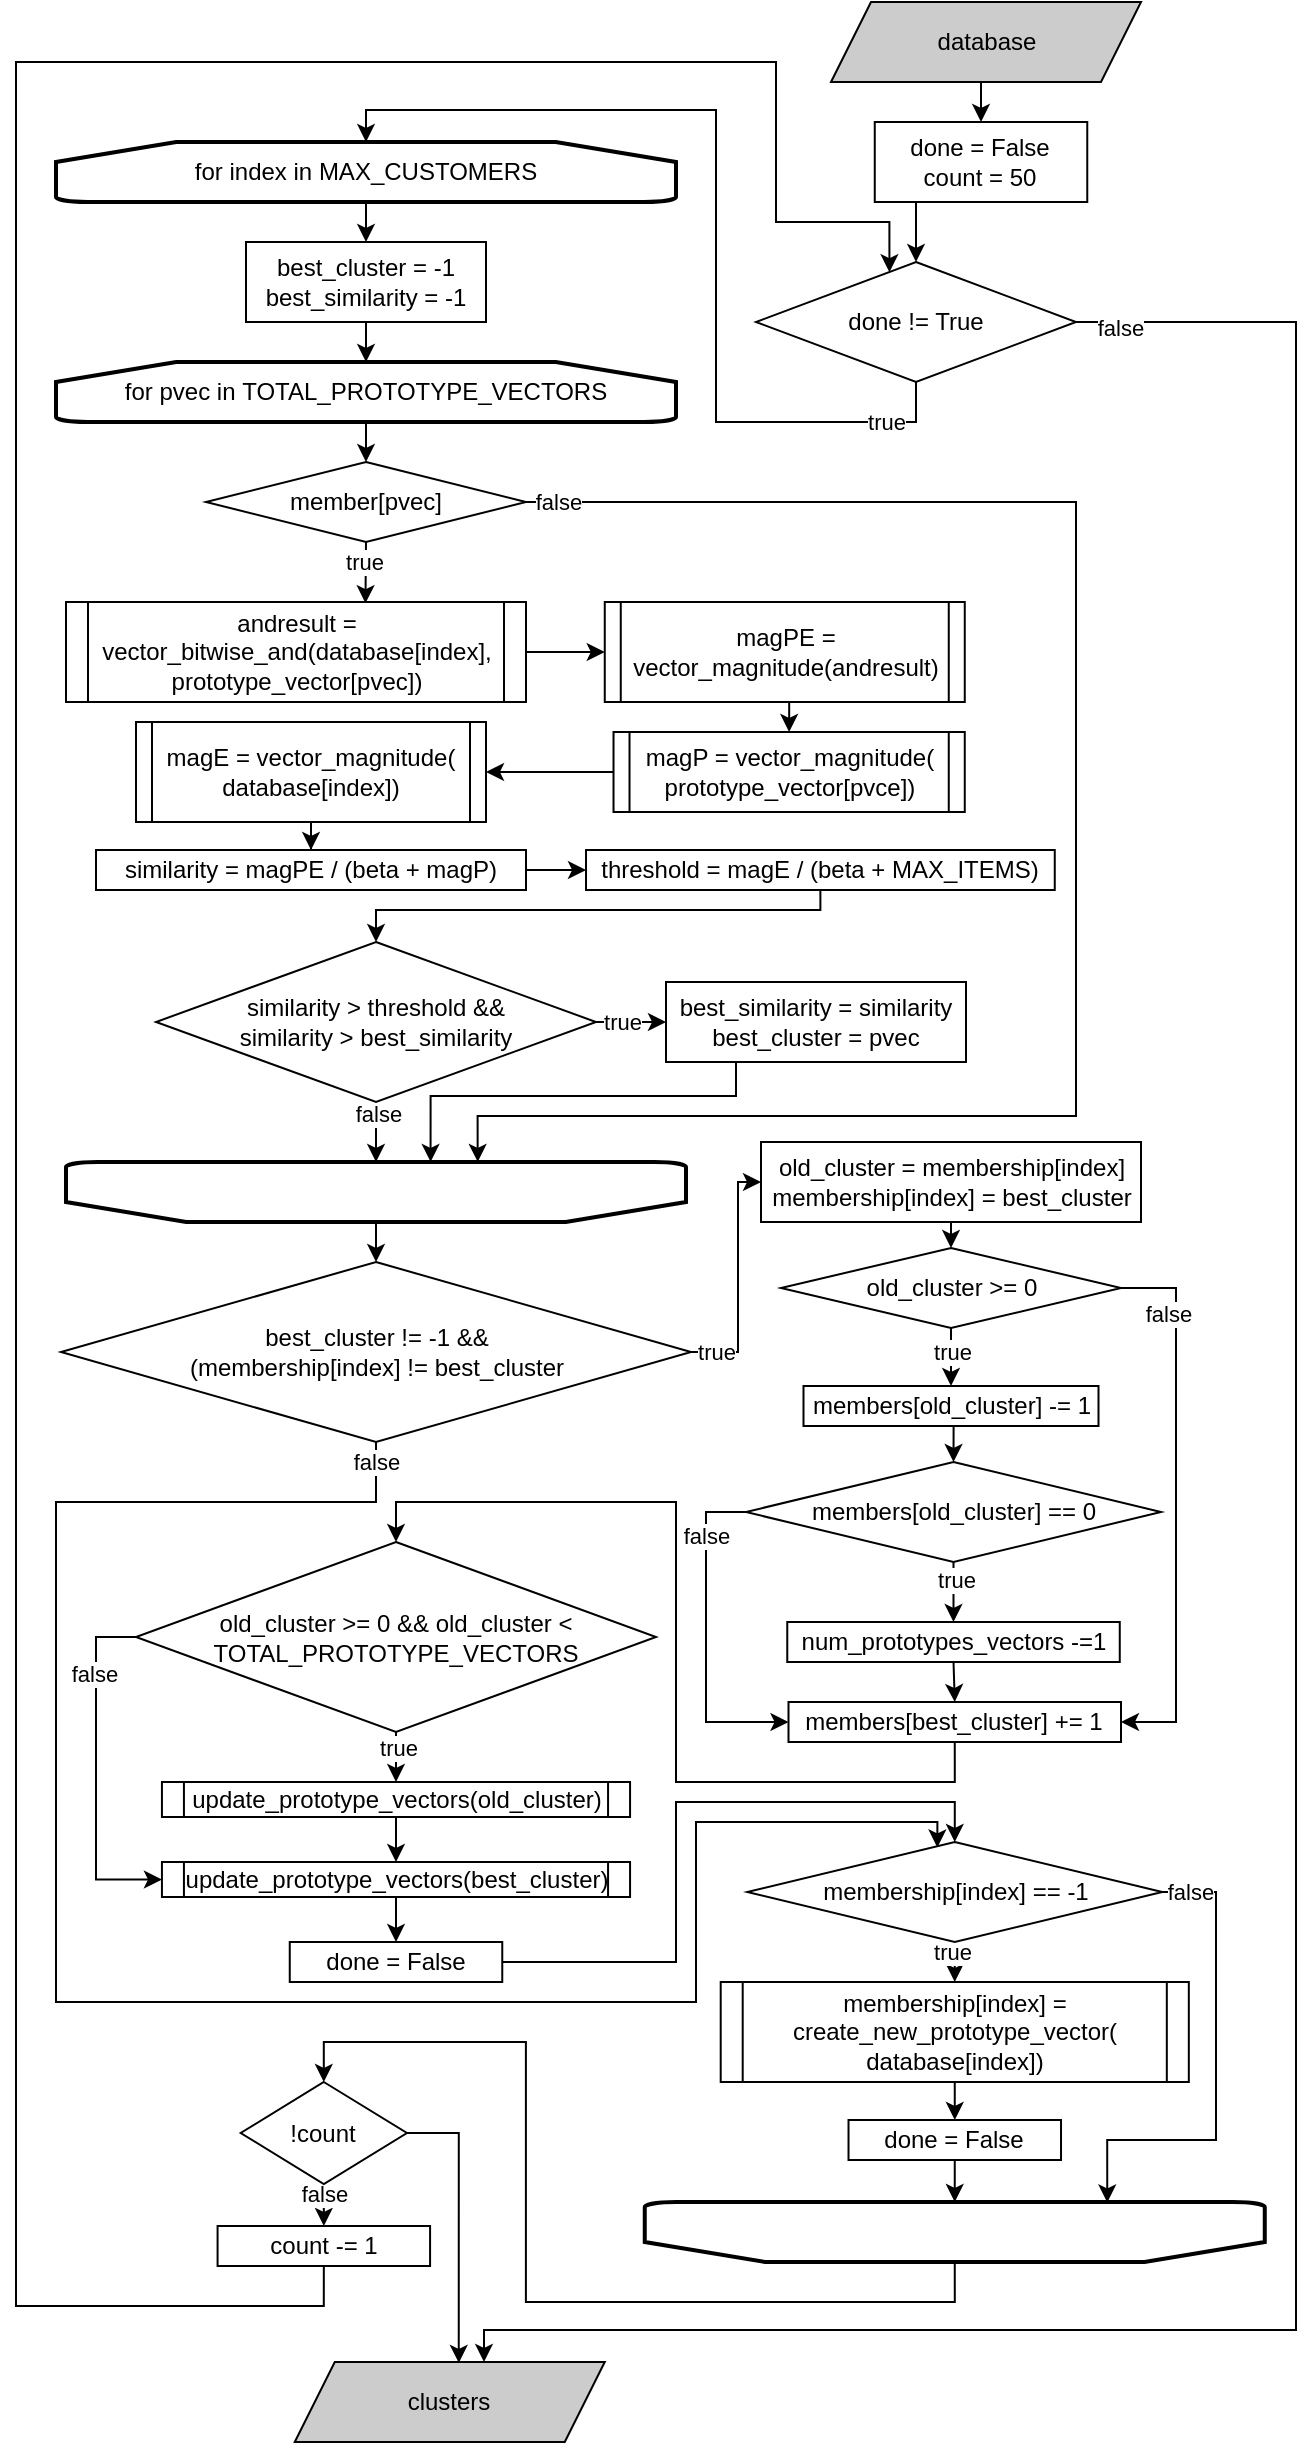 <mxfile version="21.6.8" type="device">
  <diagram name="Страница — 1" id="kOGbBmA83Q_QIq49ksim">
    <mxGraphModel dx="2571" dy="1382" grid="1" gridSize="10" guides="1" tooltips="1" connect="1" arrows="1" fold="1" page="1" pageScale="1" pageWidth="827" pageHeight="1169" math="0" shadow="0">
      <root>
        <mxCell id="0" />
        <mxCell id="1" parent="0" />
        <mxCell id="YfNPakMg3s6-Zlxz7jPw-3" style="edgeStyle=orthogonalEdgeStyle;rounded=0;orthogonalLoop=1;jettySize=auto;html=1;exitX=0.5;exitY=1;exitDx=0;exitDy=0;entryX=0.5;entryY=0;entryDx=0;entryDy=0;" edge="1" parent="1" source="YfNPakMg3s6-Zlxz7jPw-101" target="YfNPakMg3s6-Zlxz7jPw-2">
          <mxGeometry relative="1" as="geometry">
            <mxPoint x="600" y="200" as="sourcePoint" />
            <Array as="points">
              <mxPoint x="600" y="210" />
            </Array>
          </mxGeometry>
        </mxCell>
        <mxCell id="YfNPakMg3s6-Zlxz7jPw-4" style="edgeStyle=orthogonalEdgeStyle;rounded=0;orthogonalLoop=1;jettySize=auto;html=1;exitX=1;exitY=0.5;exitDx=0;exitDy=0;entryX=0.607;entryY=-0.001;entryDx=0;entryDy=0;entryPerimeter=0;" edge="1" parent="1" source="YfNPakMg3s6-Zlxz7jPw-2" target="YfNPakMg3s6-Zlxz7jPw-54">
          <mxGeometry relative="1" as="geometry">
            <mxPoint x="790" y="1291.25" as="targetPoint" />
            <Array as="points">
              <mxPoint x="790" y="270" />
              <mxPoint x="790" y="1274" />
              <mxPoint x="384" y="1274" />
              <mxPoint x="384" y="1290" />
            </Array>
          </mxGeometry>
        </mxCell>
        <mxCell id="YfNPakMg3s6-Zlxz7jPw-5" value="false" style="edgeLabel;html=1;align=center;verticalAlign=middle;resizable=0;points=[];" vertex="1" connectable="0" parent="YfNPakMg3s6-Zlxz7jPw-4">
          <mxGeometry x="-0.731" relative="1" as="geometry">
            <mxPoint x="-88" y="-94" as="offset" />
          </mxGeometry>
        </mxCell>
        <mxCell id="YfNPakMg3s6-Zlxz7jPw-6" style="edgeStyle=orthogonalEdgeStyle;rounded=0;orthogonalLoop=1;jettySize=auto;html=1;exitX=0.5;exitY=1;exitDx=0;exitDy=0;entryX=0.5;entryY=0;entryDx=0;entryDy=0;entryPerimeter=0;" edge="1" parent="1" source="YfNPakMg3s6-Zlxz7jPw-2" target="YfNPakMg3s6-Zlxz7jPw-8">
          <mxGeometry relative="1" as="geometry">
            <mxPoint x="325.241" y="190" as="targetPoint" />
            <Array as="points">
              <mxPoint x="600" y="320" />
              <mxPoint x="500" y="320" />
              <mxPoint x="500" y="164" />
              <mxPoint x="325" y="164" />
            </Array>
          </mxGeometry>
        </mxCell>
        <mxCell id="YfNPakMg3s6-Zlxz7jPw-16" value="true" style="edgeLabel;html=1;align=center;verticalAlign=middle;resizable=0;points=[];" vertex="1" connectable="0" parent="YfNPakMg3s6-Zlxz7jPw-6">
          <mxGeometry x="-0.414" relative="1" as="geometry">
            <mxPoint x="85" y="17" as="offset" />
          </mxGeometry>
        </mxCell>
        <mxCell id="YfNPakMg3s6-Zlxz7jPw-2" value="done != True" style="rhombus;whiteSpace=wrap;html=1;" vertex="1" parent="1">
          <mxGeometry x="520" y="240" width="160" height="60" as="geometry" />
        </mxCell>
        <mxCell id="YfNPakMg3s6-Zlxz7jPw-11" style="edgeStyle=orthogonalEdgeStyle;rounded=0;orthogonalLoop=1;jettySize=auto;html=1;exitX=0.5;exitY=1;exitDx=0;exitDy=0;exitPerimeter=0;entryX=0.5;entryY=0;entryDx=0;entryDy=0;" edge="1" parent="1" source="YfNPakMg3s6-Zlxz7jPw-8" target="YfNPakMg3s6-Zlxz7jPw-10">
          <mxGeometry relative="1" as="geometry" />
        </mxCell>
        <mxCell id="YfNPakMg3s6-Zlxz7jPw-8" value="for index in MAX_CUSTOMERS" style="strokeWidth=2;html=1;shape=mxgraph.flowchart.loop_limit;whiteSpace=wrap;" vertex="1" parent="1">
          <mxGeometry x="170" y="180" width="310" height="30" as="geometry" />
        </mxCell>
        <mxCell id="YfNPakMg3s6-Zlxz7jPw-48" style="edgeStyle=orthogonalEdgeStyle;rounded=0;orthogonalLoop=1;jettySize=auto;html=1;exitX=0.5;exitY=0;exitDx=0;exitDy=0;exitPerimeter=0;entryX=0.5;entryY=0;entryDx=0;entryDy=0;" edge="1" parent="1" source="YfNPakMg3s6-Zlxz7jPw-9" target="YfNPakMg3s6-Zlxz7jPw-47">
          <mxGeometry relative="1" as="geometry" />
        </mxCell>
        <mxCell id="YfNPakMg3s6-Zlxz7jPw-9" value="" style="strokeWidth=2;html=1;shape=mxgraph.flowchart.loop_limit;whiteSpace=wrap;rotation=-180;" vertex="1" parent="1">
          <mxGeometry x="175" y="690" width="310" height="30" as="geometry" />
        </mxCell>
        <mxCell id="YfNPakMg3s6-Zlxz7jPw-13" style="edgeStyle=orthogonalEdgeStyle;rounded=0;orthogonalLoop=1;jettySize=auto;html=1;exitX=0.5;exitY=1;exitDx=0;exitDy=0;entryX=0.5;entryY=0;entryDx=0;entryDy=0;entryPerimeter=0;" edge="1" parent="1" source="YfNPakMg3s6-Zlxz7jPw-10" target="YfNPakMg3s6-Zlxz7jPw-12">
          <mxGeometry relative="1" as="geometry" />
        </mxCell>
        <mxCell id="YfNPakMg3s6-Zlxz7jPw-10" value="best_cluster = -1&lt;br&gt;best_similarity = -1" style="rounded=0;whiteSpace=wrap;html=1;" vertex="1" parent="1">
          <mxGeometry x="265" y="230" width="120" height="40" as="geometry" />
        </mxCell>
        <mxCell id="YfNPakMg3s6-Zlxz7jPw-17" style="edgeStyle=orthogonalEdgeStyle;rounded=0;orthogonalLoop=1;jettySize=auto;html=1;exitX=0.5;exitY=1;exitDx=0;exitDy=0;exitPerimeter=0;entryX=0.5;entryY=0;entryDx=0;entryDy=0;" edge="1" parent="1" source="YfNPakMg3s6-Zlxz7jPw-12" target="YfNPakMg3s6-Zlxz7jPw-14">
          <mxGeometry relative="1" as="geometry" />
        </mxCell>
        <mxCell id="YfNPakMg3s6-Zlxz7jPw-12" value="for&amp;nbsp;pvec&lt;span style=&quot;background-color: initial;&quot;&gt;&amp;nbsp;in&amp;nbsp;TOTAL_PROTOTYPE_VECTORS&lt;/span&gt;" style="strokeWidth=2;html=1;shape=mxgraph.flowchart.loop_limit;whiteSpace=wrap;" vertex="1" parent="1">
          <mxGeometry x="170" y="290" width="310" height="30" as="geometry" />
        </mxCell>
        <mxCell id="YfNPakMg3s6-Zlxz7jPw-20" style="edgeStyle=orthogonalEdgeStyle;rounded=0;orthogonalLoop=1;jettySize=auto;html=1;exitX=0.5;exitY=1;exitDx=0;exitDy=0;entryX=0.651;entryY=0.012;entryDx=0;entryDy=0;entryPerimeter=0;" edge="1" parent="1" source="YfNPakMg3s6-Zlxz7jPw-14" target="YfNPakMg3s6-Zlxz7jPw-18">
          <mxGeometry relative="1" as="geometry">
            <mxPoint x="490" y="420" as="targetPoint" />
          </mxGeometry>
        </mxCell>
        <mxCell id="YfNPakMg3s6-Zlxz7jPw-21" value="true" style="edgeLabel;html=1;align=center;verticalAlign=middle;resizable=0;points=[];" vertex="1" connectable="0" parent="YfNPakMg3s6-Zlxz7jPw-20">
          <mxGeometry x="-0.391" y="-1" relative="1" as="geometry">
            <mxPoint as="offset" />
          </mxGeometry>
        </mxCell>
        <mxCell id="YfNPakMg3s6-Zlxz7jPw-22" style="edgeStyle=orthogonalEdgeStyle;rounded=0;orthogonalLoop=1;jettySize=auto;html=1;exitX=1;exitY=0.5;exitDx=0;exitDy=0;entryX=0.336;entryY=1.002;entryDx=0;entryDy=0;entryPerimeter=0;" edge="1" parent="1" source="YfNPakMg3s6-Zlxz7jPw-14" target="YfNPakMg3s6-Zlxz7jPw-9">
          <mxGeometry relative="1" as="geometry">
            <mxPoint x="700" y="480" as="targetPoint" />
            <Array as="points">
              <mxPoint x="680" y="360" />
              <mxPoint x="680" y="667" />
              <mxPoint x="381" y="667" />
            </Array>
          </mxGeometry>
        </mxCell>
        <mxCell id="YfNPakMg3s6-Zlxz7jPw-23" value="false" style="edgeLabel;html=1;align=center;verticalAlign=middle;resizable=0;points=[];" vertex="1" connectable="0" parent="YfNPakMg3s6-Zlxz7jPw-22">
          <mxGeometry x="-0.859" relative="1" as="geometry">
            <mxPoint x="-48" as="offset" />
          </mxGeometry>
        </mxCell>
        <mxCell id="YfNPakMg3s6-Zlxz7jPw-14" value="member[pvec]" style="rhombus;whiteSpace=wrap;html=1;" vertex="1" parent="1">
          <mxGeometry x="245" y="340" width="160" height="40" as="geometry" />
        </mxCell>
        <mxCell id="YfNPakMg3s6-Zlxz7jPw-30" style="edgeStyle=orthogonalEdgeStyle;rounded=0;orthogonalLoop=1;jettySize=auto;html=1;exitX=1;exitY=0.5;exitDx=0;exitDy=0;entryX=0;entryY=0.5;entryDx=0;entryDy=0;" edge="1" parent="1" source="YfNPakMg3s6-Zlxz7jPw-18" target="YfNPakMg3s6-Zlxz7jPw-25">
          <mxGeometry relative="1" as="geometry" />
        </mxCell>
        <mxCell id="YfNPakMg3s6-Zlxz7jPw-18" value="andresult = vector_bitwise_and(database[index], prototype_vector[pvec])" style="shape=process;whiteSpace=wrap;html=1;backgroundOutline=1;size=0.046;" vertex="1" parent="1">
          <mxGeometry x="175" y="410" width="230" height="50" as="geometry" />
        </mxCell>
        <mxCell id="YfNPakMg3s6-Zlxz7jPw-31" style="edgeStyle=orthogonalEdgeStyle;rounded=0;orthogonalLoop=1;jettySize=auto;html=1;exitX=0.5;exitY=1;exitDx=0;exitDy=0;entryX=0.5;entryY=0;entryDx=0;entryDy=0;" edge="1" parent="1" source="YfNPakMg3s6-Zlxz7jPw-25" target="YfNPakMg3s6-Zlxz7jPw-26">
          <mxGeometry relative="1" as="geometry" />
        </mxCell>
        <mxCell id="YfNPakMg3s6-Zlxz7jPw-25" value="magPE = vector_magnitude(andresult)" style="shape=process;whiteSpace=wrap;html=1;backgroundOutline=1;size=0.046;" vertex="1" parent="1">
          <mxGeometry x="444.38" y="410" width="180" height="50" as="geometry" />
        </mxCell>
        <mxCell id="YfNPakMg3s6-Zlxz7jPw-43" style="edgeStyle=orthogonalEdgeStyle;rounded=0;orthogonalLoop=1;jettySize=auto;html=1;exitX=0;exitY=0.5;exitDx=0;exitDy=0;entryX=1;entryY=0.5;entryDx=0;entryDy=0;" edge="1" parent="1" source="YfNPakMg3s6-Zlxz7jPw-26" target="YfNPakMg3s6-Zlxz7jPw-27">
          <mxGeometry relative="1" as="geometry" />
        </mxCell>
        <mxCell id="YfNPakMg3s6-Zlxz7jPw-26" value="magP = vector_magnitude(&lt;br&gt;prototype_vector[pvce])" style="shape=process;whiteSpace=wrap;html=1;backgroundOutline=1;size=0.046;" vertex="1" parent="1">
          <mxGeometry x="448.76" y="475" width="175.62" height="40" as="geometry" />
        </mxCell>
        <mxCell id="YfNPakMg3s6-Zlxz7jPw-33" style="edgeStyle=orthogonalEdgeStyle;rounded=0;orthogonalLoop=1;jettySize=auto;html=1;exitX=0.5;exitY=1;exitDx=0;exitDy=0;" edge="1" parent="1" source="YfNPakMg3s6-Zlxz7jPw-27" target="YfNPakMg3s6-Zlxz7jPw-28">
          <mxGeometry relative="1" as="geometry" />
        </mxCell>
        <mxCell id="YfNPakMg3s6-Zlxz7jPw-27" value="magE = vector_magnitude(&lt;br&gt;database[index])" style="shape=process;whiteSpace=wrap;html=1;backgroundOutline=1;size=0.046;" vertex="1" parent="1">
          <mxGeometry x="210" y="470" width="175" height="50" as="geometry" />
        </mxCell>
        <mxCell id="YfNPakMg3s6-Zlxz7jPw-44" style="edgeStyle=orthogonalEdgeStyle;rounded=0;orthogonalLoop=1;jettySize=auto;html=1;exitX=1;exitY=0.5;exitDx=0;exitDy=0;entryX=0;entryY=0.5;entryDx=0;entryDy=0;" edge="1" parent="1" source="YfNPakMg3s6-Zlxz7jPw-28" target="YfNPakMg3s6-Zlxz7jPw-29">
          <mxGeometry relative="1" as="geometry" />
        </mxCell>
        <mxCell id="YfNPakMg3s6-Zlxz7jPw-28" value="similarity = magPE / (beta + magP)" style="rounded=0;whiteSpace=wrap;html=1;" vertex="1" parent="1">
          <mxGeometry x="190" y="534" width="215" height="20" as="geometry" />
        </mxCell>
        <mxCell id="YfNPakMg3s6-Zlxz7jPw-36" style="edgeStyle=orthogonalEdgeStyle;rounded=0;orthogonalLoop=1;jettySize=auto;html=1;exitX=0.5;exitY=1;exitDx=0;exitDy=0;entryX=0.5;entryY=0;entryDx=0;entryDy=0;" edge="1" parent="1" source="YfNPakMg3s6-Zlxz7jPw-29" target="YfNPakMg3s6-Zlxz7jPw-35">
          <mxGeometry relative="1" as="geometry">
            <Array as="points">
              <mxPoint x="552" y="564" />
              <mxPoint x="330" y="564" />
            </Array>
          </mxGeometry>
        </mxCell>
        <mxCell id="YfNPakMg3s6-Zlxz7jPw-29" value="threshold = magE / (beta + MAX_ITEMS)" style="rounded=0;whiteSpace=wrap;html=1;" vertex="1" parent="1">
          <mxGeometry x="435.01" y="534" width="234.37" height="20" as="geometry" />
        </mxCell>
        <mxCell id="YfNPakMg3s6-Zlxz7jPw-37" style="edgeStyle=orthogonalEdgeStyle;rounded=0;orthogonalLoop=1;jettySize=auto;html=1;exitX=1;exitY=0.5;exitDx=0;exitDy=0;entryX=0;entryY=0.5;entryDx=0;entryDy=0;" edge="1" parent="1" source="YfNPakMg3s6-Zlxz7jPw-35" target="YfNPakMg3s6-Zlxz7jPw-41">
          <mxGeometry relative="1" as="geometry">
            <mxPoint x="495" y="620" as="targetPoint" />
          </mxGeometry>
        </mxCell>
        <mxCell id="YfNPakMg3s6-Zlxz7jPw-38" value="true" style="edgeLabel;html=1;align=center;verticalAlign=middle;resizable=0;points=[];" vertex="1" connectable="0" parent="YfNPakMg3s6-Zlxz7jPw-37">
          <mxGeometry x="-0.509" y="1" relative="1" as="geometry">
            <mxPoint x="4" y="1" as="offset" />
          </mxGeometry>
        </mxCell>
        <mxCell id="YfNPakMg3s6-Zlxz7jPw-39" style="edgeStyle=orthogonalEdgeStyle;rounded=0;orthogonalLoop=1;jettySize=auto;html=1;exitX=0.5;exitY=1;exitDx=0;exitDy=0;entryX=0.5;entryY=1;entryDx=0;entryDy=0;entryPerimeter=0;" edge="1" parent="1" source="YfNPakMg3s6-Zlxz7jPw-35" target="YfNPakMg3s6-Zlxz7jPw-9">
          <mxGeometry relative="1" as="geometry">
            <mxPoint x="330.241" y="680" as="targetPoint" />
          </mxGeometry>
        </mxCell>
        <mxCell id="YfNPakMg3s6-Zlxz7jPw-40" value="false" style="edgeLabel;html=1;align=center;verticalAlign=middle;resizable=0;points=[];" vertex="1" connectable="0" parent="YfNPakMg3s6-Zlxz7jPw-39">
          <mxGeometry x="-0.637" y="1" relative="1" as="geometry">
            <mxPoint as="offset" />
          </mxGeometry>
        </mxCell>
        <mxCell id="YfNPakMg3s6-Zlxz7jPw-35" value="similarity &amp;gt; threshold &amp;amp;&amp;amp; &lt;br&gt;similarity &amp;gt; best_similarity" style="rhombus;whiteSpace=wrap;html=1;" vertex="1" parent="1">
          <mxGeometry x="220.01" y="580" width="220" height="80" as="geometry" />
        </mxCell>
        <mxCell id="YfNPakMg3s6-Zlxz7jPw-42" style="edgeStyle=orthogonalEdgeStyle;rounded=0;orthogonalLoop=1;jettySize=auto;html=1;exitX=0.5;exitY=1;exitDx=0;exitDy=0;entryX=0.412;entryY=1.002;entryDx=0;entryDy=0;entryPerimeter=0;" edge="1" parent="1" source="YfNPakMg3s6-Zlxz7jPw-41" target="YfNPakMg3s6-Zlxz7jPw-9">
          <mxGeometry relative="1" as="geometry">
            <Array as="points">
              <mxPoint x="510" y="640" />
              <mxPoint x="510" y="657" />
              <mxPoint x="357" y="657" />
            </Array>
          </mxGeometry>
        </mxCell>
        <mxCell id="YfNPakMg3s6-Zlxz7jPw-41" value="best_similarity = similarity&lt;br&gt;best_cluster = pvec" style="rounded=0;whiteSpace=wrap;html=1;" vertex="1" parent="1">
          <mxGeometry x="475" y="600" width="150" height="40" as="geometry" />
        </mxCell>
        <mxCell id="YfNPakMg3s6-Zlxz7jPw-106" style="edgeStyle=orthogonalEdgeStyle;rounded=0;orthogonalLoop=1;jettySize=auto;html=1;exitX=0.5;exitY=0;exitDx=0;exitDy=0;exitPerimeter=0;entryX=0.5;entryY=0;entryDx=0;entryDy=0;" edge="1" parent="1" source="YfNPakMg3s6-Zlxz7jPw-45" target="YfNPakMg3s6-Zlxz7jPw-99">
          <mxGeometry relative="1" as="geometry" />
        </mxCell>
        <mxCell id="YfNPakMg3s6-Zlxz7jPw-45" value="" style="strokeWidth=2;html=1;shape=mxgraph.flowchart.loop_limit;whiteSpace=wrap;rotation=-180;" vertex="1" parent="1">
          <mxGeometry x="464.38" y="1210" width="310" height="30" as="geometry" />
        </mxCell>
        <mxCell id="YfNPakMg3s6-Zlxz7jPw-49" style="edgeStyle=orthogonalEdgeStyle;rounded=0;orthogonalLoop=1;jettySize=auto;html=1;exitX=1;exitY=0.5;exitDx=0;exitDy=0;entryX=0;entryY=0.5;entryDx=0;entryDy=0;" edge="1" parent="1" source="YfNPakMg3s6-Zlxz7jPw-47" target="YfNPakMg3s6-Zlxz7jPw-51">
          <mxGeometry relative="1" as="geometry">
            <mxPoint x="550" y="720" as="targetPoint" />
            <Array as="points">
              <mxPoint x="511" y="785" />
              <mxPoint x="511" y="700" />
            </Array>
          </mxGeometry>
        </mxCell>
        <mxCell id="YfNPakMg3s6-Zlxz7jPw-50" value="true" style="edgeLabel;html=1;align=center;verticalAlign=middle;resizable=0;points=[];" vertex="1" connectable="0" parent="YfNPakMg3s6-Zlxz7jPw-49">
          <mxGeometry x="-0.787" y="-1" relative="1" as="geometry">
            <mxPoint x="-1" y="-1" as="offset" />
          </mxGeometry>
        </mxCell>
        <mxCell id="YfNPakMg3s6-Zlxz7jPw-52" style="edgeStyle=orthogonalEdgeStyle;rounded=0;orthogonalLoop=1;jettySize=auto;html=1;exitX=0.5;exitY=1;exitDx=0;exitDy=0;entryX=0.458;entryY=0.055;entryDx=0;entryDy=0;entryPerimeter=0;" edge="1" parent="1" source="YfNPakMg3s6-Zlxz7jPw-47" target="YfNPakMg3s6-Zlxz7jPw-86">
          <mxGeometry relative="1" as="geometry">
            <mxPoint x="100" y="870" as="targetPoint" />
            <Array as="points">
              <mxPoint x="330" y="860" />
              <mxPoint x="170" y="860" />
              <mxPoint x="170" y="1110" />
              <mxPoint x="490" y="1110" />
              <mxPoint x="490" y="1020" />
              <mxPoint x="611" y="1020" />
            </Array>
          </mxGeometry>
        </mxCell>
        <mxCell id="YfNPakMg3s6-Zlxz7jPw-53" value="false" style="edgeLabel;html=1;align=center;verticalAlign=middle;resizable=0;points=[];" vertex="1" connectable="0" parent="YfNPakMg3s6-Zlxz7jPw-52">
          <mxGeometry x="-0.679" y="1" relative="1" as="geometry">
            <mxPoint x="128" y="-21" as="offset" />
          </mxGeometry>
        </mxCell>
        <mxCell id="YfNPakMg3s6-Zlxz7jPw-47" value="best_cluster != -1 &amp;amp;&amp;amp; &lt;br&gt;(membership[index] != best_cluster" style="rhombus;whiteSpace=wrap;html=1;" vertex="1" parent="1">
          <mxGeometry x="172.51" y="740" width="315" height="90" as="geometry" />
        </mxCell>
        <mxCell id="YfNPakMg3s6-Zlxz7jPw-56" style="edgeStyle=orthogonalEdgeStyle;rounded=0;orthogonalLoop=1;jettySize=auto;html=1;exitX=0.5;exitY=1;exitDx=0;exitDy=0;entryX=0.5;entryY=0;entryDx=0;entryDy=0;" edge="1" parent="1" source="YfNPakMg3s6-Zlxz7jPw-51" target="YfNPakMg3s6-Zlxz7jPw-55">
          <mxGeometry relative="1" as="geometry" />
        </mxCell>
        <mxCell id="YfNPakMg3s6-Zlxz7jPw-51" value="old_cluster = membership[index]&lt;br&gt;membership[index] = best_cluster" style="rounded=0;whiteSpace=wrap;html=1;" vertex="1" parent="1">
          <mxGeometry x="522.5" y="680" width="190" height="40" as="geometry" />
        </mxCell>
        <mxCell id="YfNPakMg3s6-Zlxz7jPw-54" value="clusters" style="shape=parallelogram;perimeter=parallelogramPerimeter;whiteSpace=wrap;html=1;fixedSize=1;fillColor=#CCCCCC;" vertex="1" parent="1">
          <mxGeometry x="289.38" y="1290" width="155" height="40" as="geometry" />
        </mxCell>
        <mxCell id="YfNPakMg3s6-Zlxz7jPw-59" style="edgeStyle=orthogonalEdgeStyle;rounded=0;orthogonalLoop=1;jettySize=auto;html=1;exitX=0.5;exitY=1;exitDx=0;exitDy=0;entryX=0.5;entryY=0;entryDx=0;entryDy=0;" edge="1" parent="1" source="YfNPakMg3s6-Zlxz7jPw-55" target="YfNPakMg3s6-Zlxz7jPw-58">
          <mxGeometry relative="1" as="geometry" />
        </mxCell>
        <mxCell id="YfNPakMg3s6-Zlxz7jPw-60" value="true" style="edgeLabel;html=1;align=center;verticalAlign=middle;resizable=0;points=[];" vertex="1" connectable="0" parent="YfNPakMg3s6-Zlxz7jPw-59">
          <mxGeometry x="-0.489" relative="1" as="geometry">
            <mxPoint y="4" as="offset" />
          </mxGeometry>
        </mxCell>
        <mxCell id="YfNPakMg3s6-Zlxz7jPw-69" style="edgeStyle=orthogonalEdgeStyle;rounded=0;orthogonalLoop=1;jettySize=auto;html=1;exitX=1;exitY=0.5;exitDx=0;exitDy=0;entryX=1;entryY=0.5;entryDx=0;entryDy=0;" edge="1" parent="1" source="YfNPakMg3s6-Zlxz7jPw-55" target="YfNPakMg3s6-Zlxz7jPw-66">
          <mxGeometry relative="1" as="geometry">
            <Array as="points">
              <mxPoint x="730" y="753" />
              <mxPoint x="730" y="970" />
            </Array>
          </mxGeometry>
        </mxCell>
        <mxCell id="YfNPakMg3s6-Zlxz7jPw-71" value="false" style="edgeLabel;html=1;align=center;verticalAlign=middle;resizable=0;points=[];" vertex="1" connectable="0" parent="YfNPakMg3s6-Zlxz7jPw-69">
          <mxGeometry x="-0.905" relative="1" as="geometry">
            <mxPoint x="10" y="13" as="offset" />
          </mxGeometry>
        </mxCell>
        <mxCell id="YfNPakMg3s6-Zlxz7jPw-55" value="old_cluster &amp;gt;= 0" style="rhombus;whiteSpace=wrap;html=1;" vertex="1" parent="1">
          <mxGeometry x="532.5" y="733" width="170" height="40" as="geometry" />
        </mxCell>
        <mxCell id="YfNPakMg3s6-Zlxz7jPw-62" style="edgeStyle=orthogonalEdgeStyle;rounded=0;orthogonalLoop=1;jettySize=auto;html=1;exitX=0.5;exitY=1;exitDx=0;exitDy=0;entryX=0.5;entryY=0;entryDx=0;entryDy=0;" edge="1" parent="1" source="YfNPakMg3s6-Zlxz7jPw-58" target="YfNPakMg3s6-Zlxz7jPw-61">
          <mxGeometry relative="1" as="geometry" />
        </mxCell>
        <mxCell id="YfNPakMg3s6-Zlxz7jPw-58" value="members[old_cluster] -= 1" style="rounded=0;whiteSpace=wrap;html=1;" vertex="1" parent="1">
          <mxGeometry x="543.75" y="802" width="147.5" height="20" as="geometry" />
        </mxCell>
        <mxCell id="YfNPakMg3s6-Zlxz7jPw-64" style="edgeStyle=orthogonalEdgeStyle;rounded=0;orthogonalLoop=1;jettySize=auto;html=1;exitX=0.5;exitY=1;exitDx=0;exitDy=0;entryX=0.5;entryY=0;entryDx=0;entryDy=0;" edge="1" parent="1" source="YfNPakMg3s6-Zlxz7jPw-61" target="YfNPakMg3s6-Zlxz7jPw-63">
          <mxGeometry relative="1" as="geometry" />
        </mxCell>
        <mxCell id="YfNPakMg3s6-Zlxz7jPw-65" value="true" style="edgeLabel;html=1;align=center;verticalAlign=middle;resizable=0;points=[];" vertex="1" connectable="0" parent="YfNPakMg3s6-Zlxz7jPw-64">
          <mxGeometry x="-0.401" y="1" relative="1" as="geometry">
            <mxPoint as="offset" />
          </mxGeometry>
        </mxCell>
        <mxCell id="YfNPakMg3s6-Zlxz7jPw-68" style="edgeStyle=orthogonalEdgeStyle;rounded=0;orthogonalLoop=1;jettySize=auto;html=1;exitX=0;exitY=0.5;exitDx=0;exitDy=0;entryX=0;entryY=0.5;entryDx=0;entryDy=0;" edge="1" parent="1" source="YfNPakMg3s6-Zlxz7jPw-61" target="YfNPakMg3s6-Zlxz7jPw-66">
          <mxGeometry relative="1" as="geometry" />
        </mxCell>
        <mxCell id="YfNPakMg3s6-Zlxz7jPw-70" value="false" style="edgeLabel;html=1;align=center;verticalAlign=middle;resizable=0;points=[];" vertex="1" connectable="0" parent="YfNPakMg3s6-Zlxz7jPw-68">
          <mxGeometry x="-0.848" relative="1" as="geometry">
            <mxPoint x="-8" y="12" as="offset" />
          </mxGeometry>
        </mxCell>
        <mxCell id="YfNPakMg3s6-Zlxz7jPw-61" value="members[old_cluster] == 0" style="rhombus;whiteSpace=wrap;html=1;" vertex="1" parent="1">
          <mxGeometry x="515" y="840" width="207.5" height="50" as="geometry" />
        </mxCell>
        <mxCell id="YfNPakMg3s6-Zlxz7jPw-67" style="edgeStyle=orthogonalEdgeStyle;rounded=0;orthogonalLoop=1;jettySize=auto;html=1;exitX=0.5;exitY=1;exitDx=0;exitDy=0;entryX=0.5;entryY=0;entryDx=0;entryDy=0;" edge="1" parent="1" source="YfNPakMg3s6-Zlxz7jPw-63" target="YfNPakMg3s6-Zlxz7jPw-66">
          <mxGeometry relative="1" as="geometry" />
        </mxCell>
        <mxCell id="YfNPakMg3s6-Zlxz7jPw-63" value="num_prototypes_vectors -=1" style="rounded=0;whiteSpace=wrap;html=1;" vertex="1" parent="1">
          <mxGeometry x="535.63" y="920" width="166.25" height="20" as="geometry" />
        </mxCell>
        <mxCell id="YfNPakMg3s6-Zlxz7jPw-73" style="edgeStyle=orthogonalEdgeStyle;rounded=0;orthogonalLoop=1;jettySize=auto;html=1;exitX=0.5;exitY=1;exitDx=0;exitDy=0;entryX=0.5;entryY=0;entryDx=0;entryDy=0;" edge="1" parent="1" source="YfNPakMg3s6-Zlxz7jPw-66" target="YfNPakMg3s6-Zlxz7jPw-72">
          <mxGeometry relative="1" as="geometry">
            <mxPoint x="619" y="1000" as="targetPoint" />
            <Array as="points">
              <mxPoint x="619" y="1000" />
              <mxPoint x="480" y="1000" />
              <mxPoint x="480" y="860" />
              <mxPoint x="340" y="860" />
            </Array>
          </mxGeometry>
        </mxCell>
        <mxCell id="YfNPakMg3s6-Zlxz7jPw-66" value="members[best_cluster] += 1" style="rounded=0;whiteSpace=wrap;html=1;" vertex="1" parent="1">
          <mxGeometry x="536.25" y="960" width="166.25" height="20" as="geometry" />
        </mxCell>
        <mxCell id="YfNPakMg3s6-Zlxz7jPw-77" style="edgeStyle=orthogonalEdgeStyle;rounded=0;orthogonalLoop=1;jettySize=auto;html=1;exitX=0.5;exitY=1;exitDx=0;exitDy=0;entryX=0.5;entryY=0;entryDx=0;entryDy=0;" edge="1" parent="1" source="YfNPakMg3s6-Zlxz7jPw-72" target="YfNPakMg3s6-Zlxz7jPw-75">
          <mxGeometry relative="1" as="geometry" />
        </mxCell>
        <mxCell id="YfNPakMg3s6-Zlxz7jPw-80" value="true" style="edgeLabel;html=1;align=center;verticalAlign=middle;resizable=0;points=[];" vertex="1" connectable="0" parent="YfNPakMg3s6-Zlxz7jPw-77">
          <mxGeometry x="-0.394" y="1" relative="1" as="geometry">
            <mxPoint as="offset" />
          </mxGeometry>
        </mxCell>
        <mxCell id="YfNPakMg3s6-Zlxz7jPw-79" style="edgeStyle=orthogonalEdgeStyle;rounded=0;orthogonalLoop=1;jettySize=auto;html=1;exitX=0;exitY=0.5;exitDx=0;exitDy=0;entryX=0;entryY=0.5;entryDx=0;entryDy=0;" edge="1" parent="1" source="YfNPakMg3s6-Zlxz7jPw-72" target="YfNPakMg3s6-Zlxz7jPw-76">
          <mxGeometry relative="1" as="geometry" />
        </mxCell>
        <mxCell id="YfNPakMg3s6-Zlxz7jPw-81" value="false" style="edgeLabel;html=1;align=center;verticalAlign=middle;resizable=0;points=[];" vertex="1" connectable="0" parent="YfNPakMg3s6-Zlxz7jPw-79">
          <mxGeometry x="-0.558" y="-1" relative="1" as="geometry">
            <mxPoint as="offset" />
          </mxGeometry>
        </mxCell>
        <mxCell id="YfNPakMg3s6-Zlxz7jPw-72" value="old_cluster &amp;gt;= 0 &amp;amp;&amp;amp; old_cluster &amp;lt; TOTAL_PROTOTYPE_VECTORS" style="rhombus;whiteSpace=wrap;html=1;" vertex="1" parent="1">
          <mxGeometry x="210" y="880" width="260" height="95" as="geometry" />
        </mxCell>
        <mxCell id="YfNPakMg3s6-Zlxz7jPw-78" style="edgeStyle=orthogonalEdgeStyle;rounded=0;orthogonalLoop=1;jettySize=auto;html=1;exitX=0.5;exitY=1;exitDx=0;exitDy=0;entryX=0.5;entryY=0;entryDx=0;entryDy=0;" edge="1" parent="1" source="YfNPakMg3s6-Zlxz7jPw-75" target="YfNPakMg3s6-Zlxz7jPw-76">
          <mxGeometry relative="1" as="geometry" />
        </mxCell>
        <mxCell id="YfNPakMg3s6-Zlxz7jPw-75" value="update_prototype_vectors(old_cluster)" style="shape=process;whiteSpace=wrap;html=1;backgroundOutline=1;size=0.046;" vertex="1" parent="1">
          <mxGeometry x="222.97" y="1000" width="234.06" height="17.5" as="geometry" />
        </mxCell>
        <mxCell id="YfNPakMg3s6-Zlxz7jPw-85" style="edgeStyle=orthogonalEdgeStyle;rounded=0;orthogonalLoop=1;jettySize=auto;html=1;exitX=0.5;exitY=1;exitDx=0;exitDy=0;entryX=0.5;entryY=0;entryDx=0;entryDy=0;" edge="1" parent="1" source="YfNPakMg3s6-Zlxz7jPw-76" target="YfNPakMg3s6-Zlxz7jPw-84">
          <mxGeometry relative="1" as="geometry" />
        </mxCell>
        <mxCell id="YfNPakMg3s6-Zlxz7jPw-76" value="update_prototype_vectors(best_cluster)" style="shape=process;whiteSpace=wrap;html=1;backgroundOutline=1;size=0.046;" vertex="1" parent="1">
          <mxGeometry x="222.97" y="1040" width="234.06" height="17.5" as="geometry" />
        </mxCell>
        <mxCell id="YfNPakMg3s6-Zlxz7jPw-87" style="edgeStyle=orthogonalEdgeStyle;rounded=0;orthogonalLoop=1;jettySize=auto;html=1;exitX=1;exitY=0.5;exitDx=0;exitDy=0;entryX=0.5;entryY=0;entryDx=0;entryDy=0;" edge="1" parent="1" source="YfNPakMg3s6-Zlxz7jPw-84" target="YfNPakMg3s6-Zlxz7jPw-86">
          <mxGeometry relative="1" as="geometry">
            <Array as="points">
              <mxPoint x="480" y="1090" />
              <mxPoint x="480" y="1010" />
              <mxPoint x="619" y="1010" />
            </Array>
          </mxGeometry>
        </mxCell>
        <mxCell id="YfNPakMg3s6-Zlxz7jPw-84" value="done = False" style="rounded=0;whiteSpace=wrap;html=1;" vertex="1" parent="1">
          <mxGeometry x="286.88" y="1080" width="106.25" height="20" as="geometry" />
        </mxCell>
        <mxCell id="YfNPakMg3s6-Zlxz7jPw-89" style="edgeStyle=orthogonalEdgeStyle;rounded=0;orthogonalLoop=1;jettySize=auto;html=1;exitX=0.5;exitY=1;exitDx=0;exitDy=0;entryX=0.5;entryY=0;entryDx=0;entryDy=0;" edge="1" parent="1" source="YfNPakMg3s6-Zlxz7jPw-86" target="YfNPakMg3s6-Zlxz7jPw-88">
          <mxGeometry relative="1" as="geometry" />
        </mxCell>
        <mxCell id="YfNPakMg3s6-Zlxz7jPw-90" value="true" style="edgeLabel;html=1;align=center;verticalAlign=middle;resizable=0;points=[];" vertex="1" connectable="0" parent="YfNPakMg3s6-Zlxz7jPw-89">
          <mxGeometry x="-0.5" y="-2" relative="1" as="geometry">
            <mxPoint as="offset" />
          </mxGeometry>
        </mxCell>
        <mxCell id="YfNPakMg3s6-Zlxz7jPw-96" style="edgeStyle=orthogonalEdgeStyle;rounded=0;orthogonalLoop=1;jettySize=auto;html=1;exitX=1;exitY=0.5;exitDx=0;exitDy=0;entryX=0.254;entryY=0.993;entryDx=0;entryDy=0;entryPerimeter=0;" edge="1" parent="1" source="YfNPakMg3s6-Zlxz7jPw-86" target="YfNPakMg3s6-Zlxz7jPw-45">
          <mxGeometry relative="1" as="geometry">
            <mxPoint x="750" y="1240" as="targetPoint" />
            <Array as="points">
              <mxPoint x="750" y="1055" />
              <mxPoint x="750" y="1179" />
              <mxPoint x="696" y="1179" />
            </Array>
          </mxGeometry>
        </mxCell>
        <mxCell id="YfNPakMg3s6-Zlxz7jPw-97" value="false" style="edgeLabel;html=1;align=center;verticalAlign=middle;resizable=0;points=[];" vertex="1" connectable="0" parent="YfNPakMg3s6-Zlxz7jPw-96">
          <mxGeometry x="-0.927" relative="1" as="geometry">
            <mxPoint x="5" as="offset" />
          </mxGeometry>
        </mxCell>
        <mxCell id="YfNPakMg3s6-Zlxz7jPw-86" value="membership[index] == -1" style="rhombus;whiteSpace=wrap;html=1;" vertex="1" parent="1">
          <mxGeometry x="515.63" y="1030" width="207.5" height="50" as="geometry" />
        </mxCell>
        <mxCell id="YfNPakMg3s6-Zlxz7jPw-95" style="edgeStyle=orthogonalEdgeStyle;rounded=0;orthogonalLoop=1;jettySize=auto;html=1;exitX=0.5;exitY=1;exitDx=0;exitDy=0;entryX=0.5;entryY=0;entryDx=0;entryDy=0;" edge="1" parent="1" source="YfNPakMg3s6-Zlxz7jPw-88" target="YfNPakMg3s6-Zlxz7jPw-91">
          <mxGeometry relative="1" as="geometry" />
        </mxCell>
        <mxCell id="YfNPakMg3s6-Zlxz7jPw-88" value="membership[index] = create_new_prototype_vector(&lt;br&gt;database[index])" style="shape=process;whiteSpace=wrap;html=1;backgroundOutline=1;size=0.046;" vertex="1" parent="1">
          <mxGeometry x="502.35" y="1100" width="234.06" height="50" as="geometry" />
        </mxCell>
        <mxCell id="YfNPakMg3s6-Zlxz7jPw-98" style="edgeStyle=orthogonalEdgeStyle;rounded=0;orthogonalLoop=1;jettySize=auto;html=1;exitX=0.5;exitY=1;exitDx=0;exitDy=0;entryX=0.5;entryY=1;entryDx=0;entryDy=0;entryPerimeter=0;" edge="1" parent="1" source="YfNPakMg3s6-Zlxz7jPw-91" target="YfNPakMg3s6-Zlxz7jPw-45">
          <mxGeometry relative="1" as="geometry" />
        </mxCell>
        <mxCell id="YfNPakMg3s6-Zlxz7jPw-91" value="done = False" style="rounded=0;whiteSpace=wrap;html=1;" vertex="1" parent="1">
          <mxGeometry x="566.26" y="1169" width="106.25" height="20" as="geometry" />
        </mxCell>
        <mxCell id="YfNPakMg3s6-Zlxz7jPw-105" style="edgeStyle=orthogonalEdgeStyle;rounded=0;orthogonalLoop=1;jettySize=auto;html=1;exitX=0.5;exitY=1;exitDx=0;exitDy=0;entryX=0.5;entryY=0;entryDx=0;entryDy=0;" edge="1" parent="1" source="YfNPakMg3s6-Zlxz7jPw-99" target="YfNPakMg3s6-Zlxz7jPw-100">
          <mxGeometry relative="1" as="geometry" />
        </mxCell>
        <mxCell id="YfNPakMg3s6-Zlxz7jPw-107" value="false" style="edgeLabel;html=1;align=center;verticalAlign=middle;resizable=0;points=[];" vertex="1" connectable="0" parent="YfNPakMg3s6-Zlxz7jPw-105">
          <mxGeometry x="-0.518" relative="1" as="geometry">
            <mxPoint as="offset" />
          </mxGeometry>
        </mxCell>
        <mxCell id="YfNPakMg3s6-Zlxz7jPw-110" style="edgeStyle=orthogonalEdgeStyle;rounded=0;orthogonalLoop=1;jettySize=auto;html=1;exitX=1;exitY=0.5;exitDx=0;exitDy=0;entryX=0.529;entryY=0.011;entryDx=0;entryDy=0;entryPerimeter=0;" edge="1" parent="1" source="YfNPakMg3s6-Zlxz7jPw-99" target="YfNPakMg3s6-Zlxz7jPw-54">
          <mxGeometry relative="1" as="geometry">
            <mxPoint x="370" y="1270" as="targetPoint" />
          </mxGeometry>
        </mxCell>
        <mxCell id="YfNPakMg3s6-Zlxz7jPw-99" value="!count" style="rhombus;whiteSpace=wrap;html=1;" vertex="1" parent="1">
          <mxGeometry x="262.35" y="1150" width="83.12" height="51" as="geometry" />
        </mxCell>
        <mxCell id="YfNPakMg3s6-Zlxz7jPw-112" style="edgeStyle=orthogonalEdgeStyle;rounded=0;orthogonalLoop=1;jettySize=auto;html=1;exitX=0.5;exitY=1;exitDx=0;exitDy=0;entryX=0.417;entryY=0.085;entryDx=0;entryDy=0;entryPerimeter=0;" edge="1" parent="1" source="YfNPakMg3s6-Zlxz7jPw-100" target="YfNPakMg3s6-Zlxz7jPw-2">
          <mxGeometry relative="1" as="geometry">
            <Array as="points">
              <mxPoint x="304" y="1262" />
              <mxPoint x="150" y="1262" />
              <mxPoint x="150" y="140" />
              <mxPoint x="530" y="140" />
              <mxPoint x="530" y="220" />
              <mxPoint x="587" y="220" />
            </Array>
          </mxGeometry>
        </mxCell>
        <mxCell id="YfNPakMg3s6-Zlxz7jPw-100" value="count -= 1" style="rounded=0;whiteSpace=wrap;html=1;" vertex="1" parent="1">
          <mxGeometry x="250.79" y="1222" width="106.25" height="20" as="geometry" />
        </mxCell>
        <mxCell id="YfNPakMg3s6-Zlxz7jPw-101" value="done = False&lt;br&gt;count = 50" style="rounded=0;whiteSpace=wrap;html=1;" vertex="1" parent="1">
          <mxGeometry x="579.38" y="170" width="106.25" height="40" as="geometry" />
        </mxCell>
        <mxCell id="YfNPakMg3s6-Zlxz7jPw-103" style="edgeStyle=orthogonalEdgeStyle;rounded=0;orthogonalLoop=1;jettySize=auto;html=1;exitX=0.5;exitY=1;exitDx=0;exitDy=0;entryX=0.5;entryY=0;entryDx=0;entryDy=0;" edge="1" parent="1" source="YfNPakMg3s6-Zlxz7jPw-102" target="YfNPakMg3s6-Zlxz7jPw-101">
          <mxGeometry relative="1" as="geometry" />
        </mxCell>
        <mxCell id="YfNPakMg3s6-Zlxz7jPw-102" value="database" style="shape=parallelogram;perimeter=parallelogramPerimeter;whiteSpace=wrap;html=1;fixedSize=1;fillColor=#CCCCCC;" vertex="1" parent="1">
          <mxGeometry x="557.5" y="110" width="155" height="40" as="geometry" />
        </mxCell>
      </root>
    </mxGraphModel>
  </diagram>
</mxfile>
